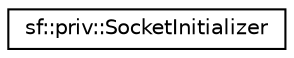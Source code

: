 digraph "Graphical Class Hierarchy"
{
 // LATEX_PDF_SIZE
  edge [fontname="Helvetica",fontsize="10",labelfontname="Helvetica",labelfontsize="10"];
  node [fontname="Helvetica",fontsize="10",shape=record];
  rankdir="LR";
  Node0 [label="sf::priv::SocketInitializer",height=0.2,width=0.4,color="black", fillcolor="white", style="filled",URL="$d1/d94/structsf_1_1priv_1_1SocketInitializer.html",tooltip=" "];
}
